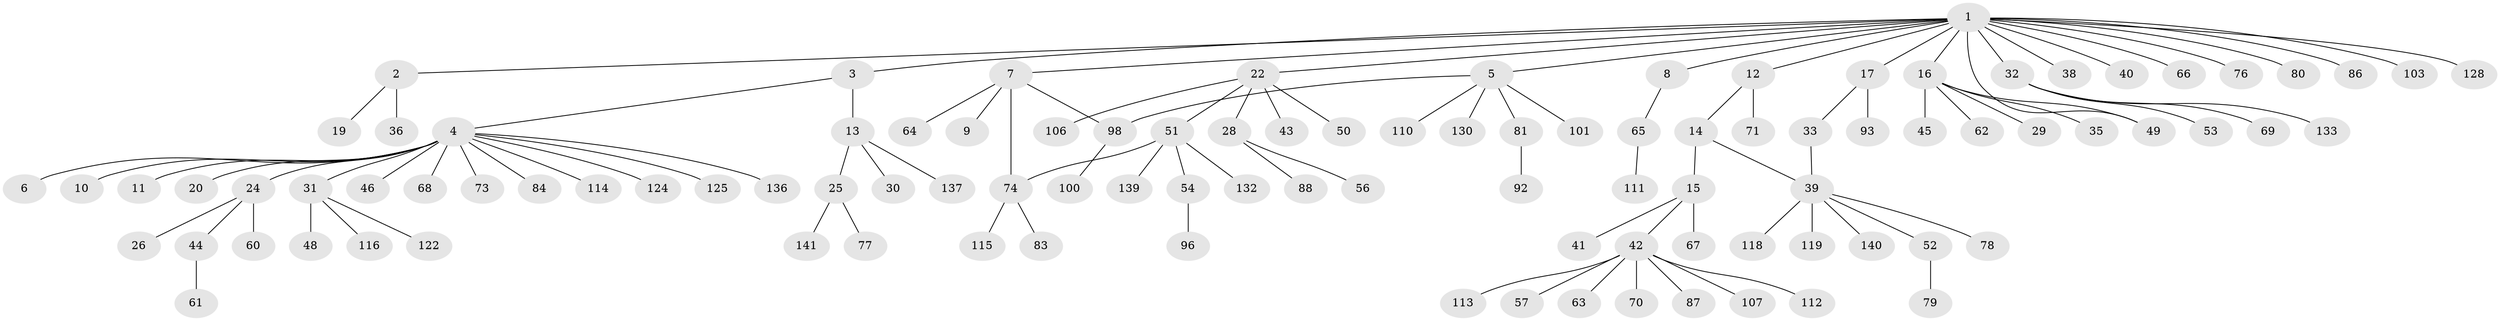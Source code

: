 // original degree distribution, {20: 0.0070921985815602835, 3: 0.04964539007092199, 4: 0.0425531914893617, 15: 0.0070921985815602835, 6: 0.02127659574468085, 1: 0.6170212765957447, 2: 0.19858156028368795, 5: 0.03546099290780142, 7: 0.014184397163120567, 8: 0.0070921985815602835}
// Generated by graph-tools (version 1.1) at 2025/11/02/27/25 16:11:13]
// undirected, 104 vertices, 107 edges
graph export_dot {
graph [start="1"]
  node [color=gray90,style=filled];
  1 [super="+72"];
  2 [super="+18"];
  3 [super="+129"];
  4 [super="+34"];
  5 [super="+99"];
  6;
  7 [super="+23"];
  8;
  9;
  10;
  11;
  12 [super="+37"];
  13 [super="+59"];
  14 [super="+97"];
  15 [super="+121"];
  16 [super="+75"];
  17 [super="+126"];
  19 [super="+21"];
  20;
  22 [super="+120"];
  24 [super="+102"];
  25 [super="+27"];
  26;
  28 [super="+58"];
  29;
  30;
  31 [super="+47"];
  32 [super="+95"];
  33;
  35;
  36;
  38;
  39 [super="+82"];
  40;
  41;
  42 [super="+55"];
  43;
  44 [super="+90"];
  45;
  46;
  48;
  49 [super="+135"];
  50;
  51 [super="+85"];
  52 [super="+105"];
  53;
  54;
  56;
  57 [super="+134"];
  60;
  61;
  62;
  63;
  64;
  65 [super="+108"];
  66;
  67;
  68;
  69 [super="+109"];
  70 [super="+91"];
  71 [super="+94"];
  73;
  74 [super="+89"];
  76;
  77;
  78;
  79;
  80;
  81;
  83;
  84;
  86;
  87;
  88;
  92 [super="+123"];
  93;
  96 [super="+104"];
  98 [super="+131"];
  100;
  101;
  103;
  106;
  107;
  110 [super="+127"];
  111;
  112;
  113;
  114;
  115 [super="+117"];
  116 [super="+138"];
  118;
  119;
  122;
  124;
  125;
  128;
  130;
  132;
  133;
  136;
  137;
  139;
  140;
  141;
  1 -- 2;
  1 -- 3;
  1 -- 5;
  1 -- 7;
  1 -- 8;
  1 -- 12;
  1 -- 16;
  1 -- 17;
  1 -- 22;
  1 -- 32;
  1 -- 38;
  1 -- 40;
  1 -- 49;
  1 -- 66;
  1 -- 76;
  1 -- 80;
  1 -- 86;
  1 -- 103;
  1 -- 128;
  2 -- 19;
  2 -- 36;
  3 -- 4;
  3 -- 13;
  4 -- 6;
  4 -- 10;
  4 -- 11;
  4 -- 20;
  4 -- 24;
  4 -- 31;
  4 -- 46;
  4 -- 68;
  4 -- 73;
  4 -- 84;
  4 -- 114;
  4 -- 124;
  4 -- 136;
  4 -- 125;
  5 -- 81;
  5 -- 98;
  5 -- 101;
  5 -- 130;
  5 -- 110;
  7 -- 9;
  7 -- 64;
  7 -- 74;
  7 -- 98;
  8 -- 65;
  12 -- 14;
  12 -- 71;
  13 -- 25;
  13 -- 30;
  13 -- 137;
  14 -- 15;
  14 -- 39;
  15 -- 41;
  15 -- 42;
  15 -- 67;
  16 -- 29;
  16 -- 35;
  16 -- 45;
  16 -- 62;
  16 -- 49;
  17 -- 33;
  17 -- 93;
  22 -- 28;
  22 -- 43;
  22 -- 50;
  22 -- 51;
  22 -- 106;
  24 -- 26;
  24 -- 44;
  24 -- 60;
  25 -- 141;
  25 -- 77;
  28 -- 56;
  28 -- 88;
  31 -- 48;
  31 -- 116;
  31 -- 122;
  32 -- 53;
  32 -- 69;
  32 -- 133;
  33 -- 39;
  39 -- 52;
  39 -- 78;
  39 -- 118;
  39 -- 140;
  39 -- 119;
  42 -- 57;
  42 -- 63;
  42 -- 87;
  42 -- 107;
  42 -- 112;
  42 -- 113;
  42 -- 70;
  44 -- 61;
  51 -- 54;
  51 -- 132;
  51 -- 139;
  51 -- 74;
  52 -- 79;
  54 -- 96;
  65 -- 111;
  74 -- 83;
  74 -- 115;
  81 -- 92;
  98 -- 100;
}
